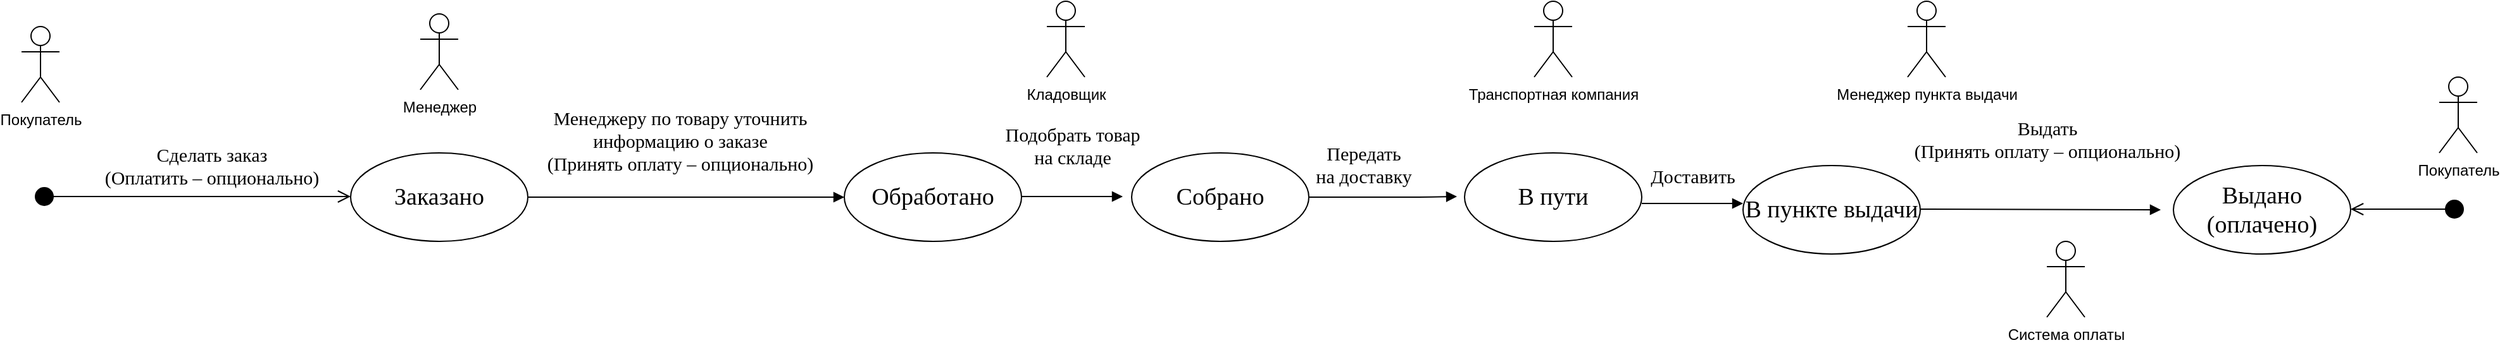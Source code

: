 <mxfile version="14.3.1" type="github">
  <diagram id="uvh0UExIalnuydeN2icv" name="Page-1">
    <mxGraphModel dx="4028" dy="1149" grid="1" gridSize="10" guides="1" tooltips="1" connect="1" arrows="1" fold="1" page="1" pageScale="1" pageWidth="1654" pageHeight="1169" math="0" shadow="0">
      <root>
        <mxCell id="0" />
        <mxCell id="1" parent="0" />
        <mxCell id="dNqnnkUzdyOOOkLoD-Fb-1" value="" style="html=1;verticalAlign=bottom;startArrow=circle;startFill=1;endArrow=open;startSize=6;endSize=8;" parent="1" edge="1">
          <mxGeometry width="80" relative="1" as="geometry">
            <mxPoint x="-180" y="314.5" as="sourcePoint" />
            <mxPoint x="70" y="314.5" as="targetPoint" />
            <Array as="points">
              <mxPoint x="-20" y="314.5" />
            </Array>
          </mxGeometry>
        </mxCell>
        <mxCell id="dNqnnkUzdyOOOkLoD-Fb-186" value="" style="html=1;verticalAlign=bottom;startArrow=circle;startFill=1;endArrow=open;startSize=6;endSize=8;" parent="1" edge="1">
          <mxGeometry width="80" relative="1" as="geometry">
            <mxPoint x="1740" y="324.5" as="sourcePoint" />
            <mxPoint x="1650" y="324.5" as="targetPoint" />
          </mxGeometry>
        </mxCell>
        <mxCell id="dNqnnkUzdyOOOkLoD-Fb-189" value="&lt;span style=&quot;font-size: 15px ; color: rgb(0 , 0 , 0) ; font-weight: normal ; text-decoration: none ; font-family: &amp;#34;docs-calibri&amp;#34; ; font-style: normal&quot;&gt;Доставить&lt;/span&gt;" style="html=1;verticalAlign=bottom;endArrow=block;" parent="1" edge="1">
          <mxGeometry y="10" width="80" relative="1" as="geometry">
            <mxPoint x="1090" y="320" as="sourcePoint" />
            <mxPoint x="1170" y="320" as="targetPoint" />
            <mxPoint as="offset" />
          </mxGeometry>
        </mxCell>
        <mxCell id="dNqnnkUzdyOOOkLoD-Fb-190" value="&lt;div&gt;&lt;span style=&quot;font-size: 15px ; color: rgb(0 , 0 , 0) ; font-weight: normal ; text-decoration: none ; font-family: &amp;#34;docs-calibri&amp;#34; ; font-style: normal&quot;&gt;Выдать &lt;br&gt;&lt;/span&gt;&lt;/div&gt;&lt;div&gt;&lt;span style=&quot;font-size: 15px ; color: rgb(0 , 0 , 0) ; font-weight: normal ; text-decoration: none ; font-family: &amp;#34;docs-calibri&amp;#34; ; font-style: normal&quot;&gt;(Принять оплату – опционально)&lt;/span&gt;&lt;/div&gt;" style="html=1;verticalAlign=bottom;endArrow=block;" parent="1" edge="1">
          <mxGeometry x="0.052" y="35" width="80" relative="1" as="geometry">
            <mxPoint x="1310" y="324.5" as="sourcePoint" />
            <mxPoint x="1500" y="325" as="targetPoint" />
            <mxPoint as="offset" />
          </mxGeometry>
        </mxCell>
        <mxCell id="dNqnnkUzdyOOOkLoD-Fb-191" value="&lt;div&gt;&lt;span style=&quot;font-size: 15px ; color: rgb(0 , 0 , 0) ; font-weight: normal ; text-decoration: none ; font-family: &amp;#34;docs-calibri&amp;#34; ; font-style: normal&quot;&gt;Передать &lt;br&gt;&lt;/span&gt;&lt;/div&gt;&lt;div&gt;&lt;span style=&quot;font-size: 15px ; color: rgb(0 , 0 , 0) ; font-weight: normal ; text-decoration: none ; font-family: &amp;#34;docs-calibri&amp;#34; ; font-style: normal&quot;&gt;на доставку&lt;/span&gt;&lt;/div&gt;" style="html=1;verticalAlign=bottom;endArrow=block;" parent="1" edge="1">
          <mxGeometry x="-0.265" y="5" width="80" relative="1" as="geometry">
            <mxPoint x="827" y="315" as="sourcePoint" />
            <mxPoint x="944" y="314.5" as="targetPoint" />
            <Array as="points">
              <mxPoint x="914" y="315" />
            </Array>
            <mxPoint as="offset" />
          </mxGeometry>
        </mxCell>
        <mxCell id="dNqnnkUzdyOOOkLoD-Fb-192" value="&lt;div&gt;&lt;font style=&quot;font-size: 15px&quot;&gt;&lt;span style=&quot;color: rgb(0 , 0 , 0) ; font-weight: normal ; text-decoration: none ; font-family: &amp;#34;docs-calibri&amp;#34; ; font-style: normal&quot;&gt;Подобрать товар &lt;br&gt;&lt;/span&gt;&lt;/font&gt;&lt;/div&gt;&lt;div&gt;&lt;font style=&quot;font-size: 15px&quot;&gt;&lt;span style=&quot;color: rgb(0 , 0 , 0) ; font-weight: normal ; text-decoration: none ; font-family: &amp;#34;docs-calibri&amp;#34; ; font-style: normal&quot;&gt;на складе&lt;/span&gt;&lt;/font&gt;&lt;/div&gt;" style="html=1;verticalAlign=bottom;endArrow=block;" parent="1" edge="1">
          <mxGeometry y="20" width="80" relative="1" as="geometry">
            <mxPoint x="600" y="314.5" as="sourcePoint" />
            <mxPoint x="680" y="314.5" as="targetPoint" />
            <Array as="points">
              <mxPoint x="680" y="314.5" />
            </Array>
            <mxPoint as="offset" />
          </mxGeometry>
        </mxCell>
        <mxCell id="dNqnnkUzdyOOOkLoD-Fb-193" value="&lt;div style=&quot;font-size: 15px&quot;&gt;&lt;font style=&quot;font-size: 15px&quot;&gt;&lt;span style=&quot;color: rgb(0 , 0 , 0) ; font-weight: normal ; text-decoration: none ; font-family: &amp;#34;docs-calibri&amp;#34; ; font-style: normal&quot;&gt;Менеджеру по товару уточнить&lt;/span&gt;&lt;/font&gt;&lt;/div&gt;&lt;div style=&quot;font-size: 15px&quot;&gt;&lt;font style=&quot;font-size: 15px&quot;&gt;&lt;span style=&quot;color: rgb(0 , 0 , 0) ; font-weight: normal ; text-decoration: none ; font-family: &amp;#34;docs-calibri&amp;#34; ; font-style: normal&quot;&gt; информацию о заказе&lt;/span&gt;&lt;/font&gt;&lt;/div&gt;&lt;div style=&quot;font-size: 15px&quot;&gt;&lt;font style=&quot;font-size: 15px&quot;&gt;&lt;span style=&quot;color: rgb(0 , 0 , 0) ; font-weight: normal ; text-decoration: none ; font-family: &amp;#34;docs-calibri&amp;#34; ; font-style: normal&quot;&gt; (Принять оплату – опционально)&lt;/span&gt;&lt;/font&gt;&lt;/div&gt;" style="html=1;verticalAlign=bottom;endArrow=block;" parent="1" source="dNqnnkUzdyOOOkLoD-Fb-200" edge="1">
          <mxGeometry x="-0.04" y="15" width="80" relative="1" as="geometry">
            <mxPoint x="240" y="314.5" as="sourcePoint" />
            <mxPoint x="460" y="315" as="targetPoint" />
            <mxPoint as="offset" />
          </mxGeometry>
        </mxCell>
        <mxCell id="dNqnnkUzdyOOOkLoD-Fb-199" value="&lt;div style=&quot;font-size: 15px&quot;&gt;&lt;font style=&quot;font-size: 15px&quot;&gt;&lt;span style=&quot;color: rgb(0 , 0 , 0) ; font-weight: normal ; text-decoration: none ; font-family: &amp;#34;docs-calibri&amp;#34; ; font-style: normal&quot;&gt;Сделать заказ&lt;/span&gt;&lt;/font&gt;&lt;/div&gt;&lt;div style=&quot;font-size: 15px&quot;&gt;&lt;font style=&quot;font-size: 15px&quot;&gt;&lt;span style=&quot;color: rgb(0 , 0 , 0) ; font-weight: normal ; text-decoration: none ; font-family: &amp;#34;docs-calibri&amp;#34; ; font-style: normal&quot;&gt; (Оплатить – опционально)&lt;/span&gt;&lt;/font&gt;&lt;/div&gt;" style="text;html=1;align=center;verticalAlign=middle;resizable=0;points=[];autosize=1;" parent="1" vertex="1">
          <mxGeometry x="-150" y="270" width="220" height="40" as="geometry" />
        </mxCell>
        <mxCell id="dNqnnkUzdyOOOkLoD-Fb-3" value="&lt;span style=&quot;font-size: 19px ; color: #000000 ; font-weight: normal ; text-decoration: none ; font-family: &amp;#34;docs-calibri&amp;#34; ; font-style: normal&quot;&gt;Обработано&lt;/span&gt;" style="ellipse;whiteSpace=wrap;html=1;" parent="1" vertex="1">
          <mxGeometry x="460" y="280" width="140" height="70" as="geometry" />
        </mxCell>
        <mxCell id="dNqnnkUzdyOOOkLoD-Fb-200" value="&lt;span style=&quot;font-size: 19px ; color: #000000 ; font-weight: normal ; text-decoration: none ; font-family: &amp;#34;docs-calibri&amp;#34; ; font-style: normal&quot;&gt;Заказано&lt;/span&gt;" style="ellipse;whiteSpace=wrap;html=1;" parent="1" vertex="1">
          <mxGeometry x="70" y="280" width="140" height="70" as="geometry" />
        </mxCell>
        <mxCell id="dNqnnkUzdyOOOkLoD-Fb-6" value="&lt;span style=&quot;font-size: 19px ; color: #000000 ; font-weight: normal ; text-decoration: none ; font-family: &amp;#34;docs-calibri&amp;#34; ; font-style: normal&quot;&gt;Собрано&lt;/span&gt;" style="ellipse;whiteSpace=wrap;html=1;" parent="1" vertex="1">
          <mxGeometry x="687" y="280" width="140" height="70" as="geometry" />
        </mxCell>
        <mxCell id="dNqnnkUzdyOOOkLoD-Fb-11" value="&lt;span style=&quot;font-size: 19px ; color: #000000 ; font-weight: normal ; text-decoration: none ; font-family: &amp;#34;docs-calibri&amp;#34; ; font-style: normal&quot;&gt;В пути&lt;/span&gt;" style="ellipse;whiteSpace=wrap;html=1;" parent="1" vertex="1">
          <mxGeometry x="950" y="280" width="140" height="70" as="geometry" />
        </mxCell>
        <mxCell id="dNqnnkUzdyOOOkLoD-Fb-8" value="&lt;span style=&quot;font-size: 19px ; color: #000000 ; font-weight: normal ; text-decoration: none ; font-family: &amp;#34;docs-calibri&amp;#34; ; font-style: normal&quot;&gt;В пункте выдачи&lt;/span&gt;" style="ellipse;whiteSpace=wrap;html=1;" parent="1" vertex="1">
          <mxGeometry x="1170" y="290" width="140" height="70" as="geometry" />
        </mxCell>
        <mxCell id="dNqnnkUzdyOOOkLoD-Fb-9" value="&lt;span style=&quot;font-size: 19px ; color: #000000 ; font-weight: normal ; text-decoration: none ; font-family: &amp;#34;docs-calibri&amp;#34; ; font-style: normal&quot;&gt;Выдано (оплачено)&lt;/span&gt;" style="ellipse;whiteSpace=wrap;html=1;" parent="1" vertex="1">
          <mxGeometry x="1510" y="290" width="140" height="70" as="geometry" />
        </mxCell>
        <mxCell id="kkzqZaKcd500yrPAuPqr-11" value="&lt;div&gt;Покупатель&lt;/div&gt;" style="shape=umlActor;verticalLabelPosition=bottom;verticalAlign=top;html=1;" vertex="1" parent="1">
          <mxGeometry x="-190" y="180" width="30" height="60" as="geometry" />
        </mxCell>
        <mxCell id="kkzqZaKcd500yrPAuPqr-12" value="Менеджер" style="shape=umlActor;verticalLabelPosition=bottom;verticalAlign=top;html=1;" vertex="1" parent="1">
          <mxGeometry x="125" y="170" width="30" height="60" as="geometry" />
        </mxCell>
        <mxCell id="kkzqZaKcd500yrPAuPqr-13" value="Кладовщик" style="shape=umlActor;verticalLabelPosition=bottom;verticalAlign=top;html=1;" vertex="1" parent="1">
          <mxGeometry x="620" y="160" width="30" height="60" as="geometry" />
        </mxCell>
        <mxCell id="kkzqZaKcd500yrPAuPqr-17" value="Транспортная компания" style="shape=umlActor;verticalLabelPosition=bottom;verticalAlign=top;html=1;" vertex="1" parent="1">
          <mxGeometry x="1005" y="160" width="30" height="60" as="geometry" />
        </mxCell>
        <mxCell id="kkzqZaKcd500yrPAuPqr-18" value="Менеджер пункта выдачи" style="shape=umlActor;verticalLabelPosition=bottom;verticalAlign=top;html=1;" vertex="1" parent="1">
          <mxGeometry x="1300" y="160" width="30" height="60" as="geometry" />
        </mxCell>
        <mxCell id="kkzqZaKcd500yrPAuPqr-20" value="Система оплаты" style="shape=umlActor;verticalLabelPosition=bottom;verticalAlign=top;html=1;" vertex="1" parent="1">
          <mxGeometry x="1410" y="350" width="30" height="60" as="geometry" />
        </mxCell>
        <mxCell id="kkzqZaKcd500yrPAuPqr-21" value="Покупатель" style="shape=umlActor;verticalLabelPosition=bottom;verticalAlign=top;html=1;" vertex="1" parent="1">
          <mxGeometry x="1720" y="220" width="30" height="60" as="geometry" />
        </mxCell>
      </root>
    </mxGraphModel>
  </diagram>
</mxfile>
